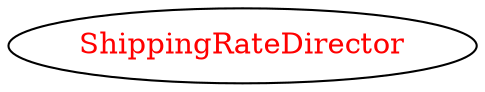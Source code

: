 digraph dependencyGraph {
 concentrate=true;
 ranksep="2.0";
 rankdir="LR"; 
 splines="ortho";
"ShippingRateDirector" [fontcolor="red"];
}
